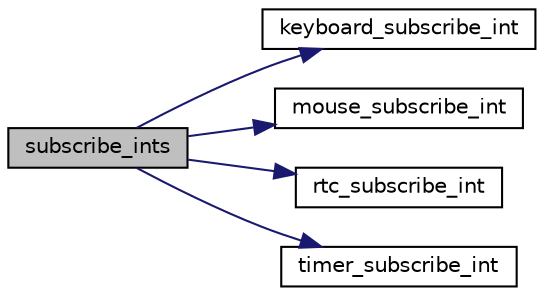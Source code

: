 digraph "subscribe_ints"
{
 // LATEX_PDF_SIZE
  edge [fontname="Helvetica",fontsize="10",labelfontname="Helvetica",labelfontsize="10"];
  node [fontname="Helvetica",fontsize="10",shape=record];
  rankdir="LR";
  Node1 [label="subscribe_ints",height=0.2,width=0.4,color="black", fillcolor="grey75", style="filled", fontcolor="black",tooltip="Simultaniously subscribes to all interrupts."];
  Node1 -> Node2 [color="midnightblue",fontsize="10",style="solid",fontname="Helvetica"];
  Node2 [label="keyboard_subscribe_int",height=0.2,width=0.4,color="black", fillcolor="white", style="filled",URL="$keyboard_8c.html#a8eee4d0a15beada731a514481b5ad4bf",tooltip="Subscribes and enables keyboard interrupts."];
  Node1 -> Node3 [color="midnightblue",fontsize="10",style="solid",fontname="Helvetica"];
  Node3 [label="mouse_subscribe_int",height=0.2,width=0.4,color="black", fillcolor="white", style="filled",URL="$keyboard_8c.html#a20285aed4b3ef45812cd967532dd09db",tooltip="Subscribes and enables mouse interrupts."];
  Node1 -> Node4 [color="midnightblue",fontsize="10",style="solid",fontname="Helvetica"];
  Node4 [label="rtc_subscribe_int",height=0.2,width=0.4,color="black", fillcolor="white", style="filled",URL="$rtc_8c.html#a5171a9c0f54940fe60f7500896afcc86",tooltip="Subscribes and enables RTC interrupts."];
  Node1 -> Node5 [color="midnightblue",fontsize="10",style="solid",fontname="Helvetica"];
  Node5 [label="timer_subscribe_int",height=0.2,width=0.4,color="black", fillcolor="white", style="filled",URL="$timer_8c.html#ac57a7e1140a7e00ad95ac5488d2a671b",tooltip="Subscribes and enables Timer 0 interrupts."];
}
